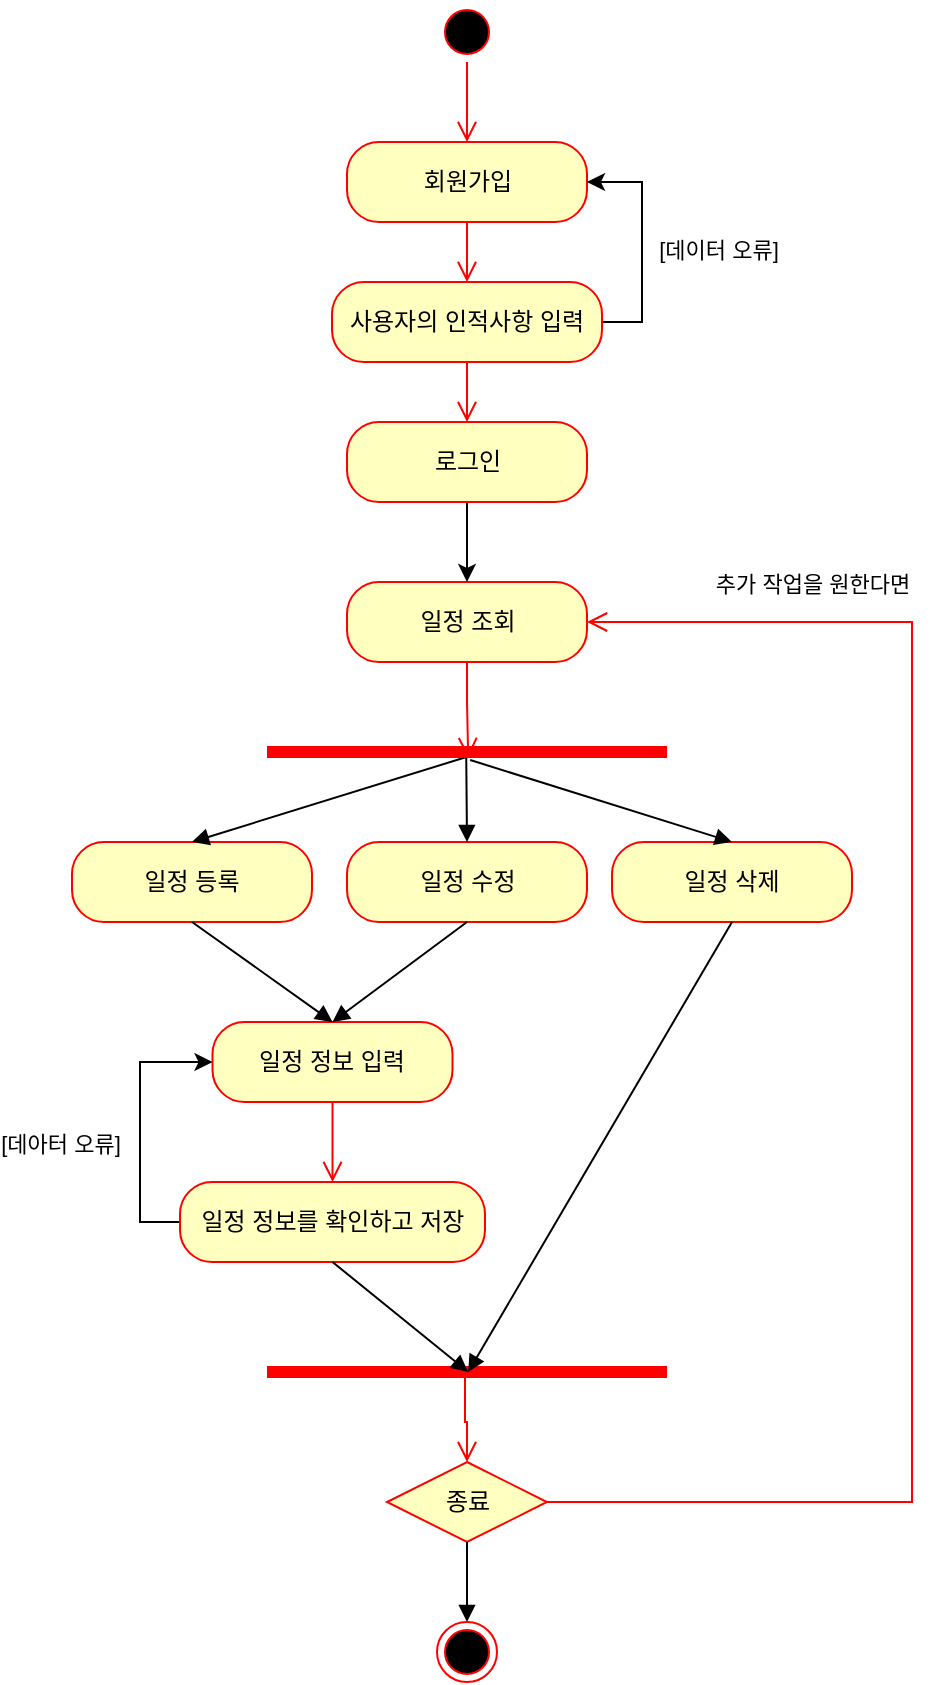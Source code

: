 <mxfile version="20.3.0" type="device"><diagram id="RXrd_4aiCp1oGgZ3deQS" name="페이지-1"><mxGraphModel dx="1422" dy="857" grid="1" gridSize="10" guides="1" tooltips="1" connect="1" arrows="1" fold="1" page="1" pageScale="1" pageWidth="827" pageHeight="1169" math="0" shadow="0"><root><mxCell id="0"/><mxCell id="1" parent="0"/><mxCell id="yGbS-I_JnnFC4D7ZHax1-1" value="" style="ellipse;html=1;shape=startState;fillColor=#000000;strokeColor=#ff0000;" parent="1" vertex="1"><mxGeometry x="422.5" y="60" width="30" height="30" as="geometry"/></mxCell><mxCell id="yGbS-I_JnnFC4D7ZHax1-2" value="" style="edgeStyle=orthogonalEdgeStyle;html=1;verticalAlign=bottom;endArrow=open;endSize=8;strokeColor=#ff0000;rounded=0;entryX=0.5;entryY=0;entryDx=0;entryDy=0;exitX=0.5;exitY=1;exitDx=0;exitDy=0;" parent="1" source="yGbS-I_JnnFC4D7ZHax1-1" target="yGbS-I_JnnFC4D7ZHax1-3" edge="1"><mxGeometry relative="1" as="geometry"><mxPoint x="437.5" y="150" as="targetPoint"/><mxPoint x="540" y="80" as="sourcePoint"/></mxGeometry></mxCell><mxCell id="yGbS-I_JnnFC4D7ZHax1-3" value="회원가입" style="rounded=1;whiteSpace=wrap;html=1;arcSize=40;fontColor=#000000;fillColor=#ffffc0;strokeColor=#ff0000;" parent="1" vertex="1"><mxGeometry x="377.5" y="130" width="120" height="40" as="geometry"/></mxCell><mxCell id="yGbS-I_JnnFC4D7ZHax1-4" value="" style="edgeStyle=orthogonalEdgeStyle;html=1;verticalAlign=bottom;endArrow=open;endSize=8;strokeColor=#ff0000;rounded=0;exitX=0.5;exitY=1;exitDx=0;exitDy=0;entryX=0.5;entryY=0;entryDx=0;entryDy=0;" parent="1" source="yGbS-I_JnnFC4D7ZHax1-3" target="yGbS-I_JnnFC4D7ZHax1-5" edge="1"><mxGeometry relative="1" as="geometry"><mxPoint x="480" y="200" as="targetPoint"/><mxPoint x="460" y="190" as="sourcePoint"/></mxGeometry></mxCell><mxCell id="yGbS-I_JnnFC4D7ZHax1-9" style="edgeStyle=orthogonalEdgeStyle;rounded=0;orthogonalLoop=1;jettySize=auto;html=1;exitX=1;exitY=0.5;exitDx=0;exitDy=0;entryX=1;entryY=0.5;entryDx=0;entryDy=0;" parent="1" source="yGbS-I_JnnFC4D7ZHax1-5" target="yGbS-I_JnnFC4D7ZHax1-3" edge="1"><mxGeometry relative="1" as="geometry"/></mxCell><mxCell id="yGbS-I_JnnFC4D7ZHax1-10" value="[데이터 오류]" style="edgeLabel;html=1;align=center;verticalAlign=middle;resizable=0;points=[];" parent="yGbS-I_JnnFC4D7ZHax1-9" vertex="1" connectable="0"><mxGeometry x="0.247" y="1" relative="1" as="geometry"><mxPoint x="39" y="17" as="offset"/></mxGeometry></mxCell><mxCell id="yGbS-I_JnnFC4D7ZHax1-5" value="사용자의 인적사항 입력" style="rounded=1;whiteSpace=wrap;html=1;arcSize=40;fontColor=#000000;fillColor=#ffffc0;strokeColor=#ff0000;" parent="1" vertex="1"><mxGeometry x="370" y="200" width="135" height="40" as="geometry"/></mxCell><mxCell id="yGbS-I_JnnFC4D7ZHax1-6" value="" style="edgeStyle=orthogonalEdgeStyle;html=1;verticalAlign=bottom;endArrow=open;endSize=8;strokeColor=#ff0000;rounded=0;exitX=0.5;exitY=1;exitDx=0;exitDy=0;entryX=0.5;entryY=0;entryDx=0;entryDy=0;" parent="1" source="yGbS-I_JnnFC4D7ZHax1-5" target="KJxb_IuOGRR7r5vj02xS-2" edge="1"><mxGeometry relative="1" as="geometry"><mxPoint x="510" y="280" as="targetPoint"/><mxPoint x="380" y="250" as="sourcePoint"/></mxGeometry></mxCell><mxCell id="yGbS-I_JnnFC4D7ZHax1-7" value="일정 조회" style="rounded=1;whiteSpace=wrap;html=1;arcSize=40;fontColor=#000000;fillColor=#ffffc0;strokeColor=#ff0000;" parent="1" vertex="1"><mxGeometry x="377.5" y="350" width="120" height="40" as="geometry"/></mxCell><mxCell id="yGbS-I_JnnFC4D7ZHax1-8" value="" style="edgeStyle=orthogonalEdgeStyle;html=1;verticalAlign=bottom;endArrow=open;endSize=8;strokeColor=#ff0000;rounded=0;exitX=0.5;exitY=1;exitDx=0;exitDy=0;entryX=0.503;entryY=0.8;entryDx=0;entryDy=0;entryPerimeter=0;" parent="1" source="yGbS-I_JnnFC4D7ZHax1-7" target="yGbS-I_JnnFC4D7ZHax1-45" edge="1"><mxGeometry relative="1" as="geometry"><mxPoint x="470" y="410" as="targetPoint"/></mxGeometry></mxCell><mxCell id="yGbS-I_JnnFC4D7ZHax1-15" value="일정 등록" style="rounded=1;whiteSpace=wrap;html=1;arcSize=40;fontColor=#000000;fillColor=#ffffc0;strokeColor=#ff0000;" parent="1" vertex="1"><mxGeometry x="240" y="480" width="120" height="40" as="geometry"/></mxCell><mxCell id="yGbS-I_JnnFC4D7ZHax1-17" value="일정 수정" style="rounded=1;whiteSpace=wrap;html=1;arcSize=40;fontColor=#000000;fillColor=#ffffc0;strokeColor=#ff0000;" parent="1" vertex="1"><mxGeometry x="377.5" y="480" width="120" height="40" as="geometry"/></mxCell><mxCell id="yGbS-I_JnnFC4D7ZHax1-21" value="일정 삭제" style="rounded=1;whiteSpace=wrap;html=1;arcSize=40;fontColor=#000000;fillColor=#ffffc0;strokeColor=#ff0000;" parent="1" vertex="1"><mxGeometry x="510" y="480" width="120" height="40" as="geometry"/></mxCell><mxCell id="yGbS-I_JnnFC4D7ZHax1-23" value="일정 정보 입력" style="rounded=1;whiteSpace=wrap;html=1;arcSize=40;fontColor=#000000;fillColor=#ffffc0;strokeColor=#ff0000;" parent="1" vertex="1"><mxGeometry x="310.25" y="570" width="120" height="40" as="geometry"/></mxCell><mxCell id="yGbS-I_JnnFC4D7ZHax1-26" value="" style="edgeStyle=orthogonalEdgeStyle;html=1;verticalAlign=bottom;endArrow=open;endSize=8;strokeColor=#ff0000;rounded=0;entryX=0.5;entryY=0;entryDx=0;entryDy=0;exitX=0.5;exitY=1;exitDx=0;exitDy=0;" parent="1" source="yGbS-I_JnnFC4D7ZHax1-23" target="yGbS-I_JnnFC4D7ZHax1-58" edge="1"><mxGeometry relative="1" as="geometry"><mxPoint x="417.5" y="650" as="targetPoint"/><mxPoint x="417.5" y="605" as="sourcePoint"/></mxGeometry></mxCell><mxCell id="yGbS-I_JnnFC4D7ZHax1-30" value="종료" style="rhombus;whiteSpace=wrap;html=1;fillColor=#ffffc0;strokeColor=#ff0000;" parent="1" vertex="1"><mxGeometry x="397.5" y="790" width="80" height="40" as="geometry"/></mxCell><mxCell id="yGbS-I_JnnFC4D7ZHax1-31" value="" style="edgeStyle=orthogonalEdgeStyle;html=1;align=left;verticalAlign=bottom;endArrow=open;endSize=8;strokeColor=#ff0000;rounded=0;entryX=1;entryY=0.5;entryDx=0;entryDy=0;exitX=1;exitY=0.5;exitDx=0;exitDy=0;" parent="1" source="yGbS-I_JnnFC4D7ZHax1-30" target="yGbS-I_JnnFC4D7ZHax1-7" edge="1"><mxGeometry relative="1" as="geometry"><mxPoint x="370" y="460" as="targetPoint"/><Array as="points"><mxPoint x="660" y="810"/><mxPoint x="660" y="370"/></Array><mxPoint x="480" y="800" as="sourcePoint"/></mxGeometry></mxCell><mxCell id="yGbS-I_JnnFC4D7ZHax1-49" value="추가 작업을 원한다면" style="edgeLabel;html=1;align=center;verticalAlign=middle;resizable=0;points=[];" parent="yGbS-I_JnnFC4D7ZHax1-31" vertex="1" connectable="0"><mxGeometry x="-0.132" y="-1" relative="1" as="geometry"><mxPoint x="-51" y="-301" as="offset"/></mxGeometry></mxCell><mxCell id="yGbS-I_JnnFC4D7ZHax1-41" value="" style="verticalAlign=bottom;endArrow=block;rounded=0;entryX=0.5;entryY=0;entryDx=0;entryDy=0;html=1;exitX=0.508;exitY=0.9;exitDx=0;exitDy=0;exitPerimeter=0;" parent="1" source="yGbS-I_JnnFC4D7ZHax1-45" target="yGbS-I_JnnFC4D7ZHax1-21" edge="1"><mxGeometry x="0.351" y="49" width="80" relative="1" as="geometry"><mxPoint x="460" y="560" as="sourcePoint"/><mxPoint x="532.5" y="680" as="targetPoint"/><mxPoint as="offset"/></mxGeometry></mxCell><mxCell id="yGbS-I_JnnFC4D7ZHax1-43" value="" style="verticalAlign=bottom;startArrow=none;startFill=0;endArrow=block;startSize=8;rounded=0;html=1;entryX=0.5;entryY=0;entryDx=0;entryDy=0;exitX=0.523;exitY=0.6;exitDx=0;exitDy=0;exitPerimeter=0;" parent="1" source="yGbS-I_JnnFC4D7ZHax1-45" target="yGbS-I_JnnFC4D7ZHax1-15" edge="1"><mxGeometry y="50" width="60" relative="1" as="geometry"><mxPoint x="460" y="560" as="sourcePoint"/><mxPoint x="522.5" y="680" as="targetPoint"/><mxPoint as="offset"/></mxGeometry></mxCell><mxCell id="yGbS-I_JnnFC4D7ZHax1-44" value="" style="html=1;verticalAlign=bottom;startArrow=none;startFill=0;endArrow=block;startSize=8;rounded=0;exitX=0.498;exitY=0.5;exitDx=0;exitDy=0;entryX=0.5;entryY=0;entryDx=0;entryDy=0;exitPerimeter=0;" parent="1" source="yGbS-I_JnnFC4D7ZHax1-45" target="yGbS-I_JnnFC4D7ZHax1-17" edge="1"><mxGeometry width="60" relative="1" as="geometry"><mxPoint x="460" y="560" as="sourcePoint"/><mxPoint x="522.5" y="680" as="targetPoint"/></mxGeometry></mxCell><mxCell id="yGbS-I_JnnFC4D7ZHax1-45" value="" style="shape=line;html=1;strokeWidth=6;strokeColor=#ff0000;" parent="1" vertex="1"><mxGeometry x="337.5" y="430" width="200" height="10" as="geometry"/></mxCell><mxCell id="yGbS-I_JnnFC4D7ZHax1-54" value="" style="html=1;verticalAlign=bottom;startArrow=none;startFill=0;endArrow=block;startSize=8;rounded=0;entryX=0.5;entryY=0;entryDx=0;entryDy=0;exitX=0.5;exitY=1;exitDx=0;exitDy=0;" parent="1" source="yGbS-I_JnnFC4D7ZHax1-30" target="yGbS-I_JnnFC4D7ZHax1-60" edge="1"><mxGeometry width="60" relative="1" as="geometry"><mxPoint x="240" y="830" as="sourcePoint"/><mxPoint x="438.1" y="865" as="targetPoint"/></mxGeometry></mxCell><mxCell id="MMCfnpOnADBLKlxpMWpR-6" style="edgeStyle=orthogonalEdgeStyle;rounded=0;orthogonalLoop=1;jettySize=auto;html=1;exitX=0;exitY=0.5;exitDx=0;exitDy=0;entryX=0;entryY=0.5;entryDx=0;entryDy=0;" edge="1" parent="1" source="yGbS-I_JnnFC4D7ZHax1-58" target="yGbS-I_JnnFC4D7ZHax1-23"><mxGeometry relative="1" as="geometry"/></mxCell><mxCell id="MMCfnpOnADBLKlxpMWpR-7" value="[데아터 오류]" style="edgeLabel;html=1;align=center;verticalAlign=middle;resizable=0;points=[];" vertex="1" connectable="0" parent="MMCfnpOnADBLKlxpMWpR-6"><mxGeometry x="-0.134" y="-3" relative="1" as="geometry"><mxPoint x="-43" as="offset"/></mxGeometry></mxCell><mxCell id="yGbS-I_JnnFC4D7ZHax1-58" value="일정 정보를 확인하고 저장" style="rounded=1;whiteSpace=wrap;html=1;arcSize=40;fontColor=#000000;fillColor=#ffffc0;strokeColor=#ff0000;" parent="1" vertex="1"><mxGeometry x="294" y="650" width="152.5" height="40" as="geometry"/></mxCell><mxCell id="yGbS-I_JnnFC4D7ZHax1-60" value="" style="ellipse;html=1;shape=endState;fillColor=#000000;strokeColor=#ff0000;" parent="1" vertex="1"><mxGeometry x="422.5" y="870" width="30" height="30" as="geometry"/></mxCell><mxCell id="KJxb_IuOGRR7r5vj02xS-3" style="edgeStyle=orthogonalEdgeStyle;rounded=0;orthogonalLoop=1;jettySize=auto;html=1;exitX=0.5;exitY=1;exitDx=0;exitDy=0;entryX=0.5;entryY=0;entryDx=0;entryDy=0;" parent="1" source="KJxb_IuOGRR7r5vj02xS-2" target="yGbS-I_JnnFC4D7ZHax1-7" edge="1"><mxGeometry relative="1" as="geometry"/></mxCell><mxCell id="KJxb_IuOGRR7r5vj02xS-2" value="로그인" style="rounded=1;whiteSpace=wrap;html=1;arcSize=40;fontColor=#000000;fillColor=#ffffc0;strokeColor=#ff0000;" parent="1" vertex="1"><mxGeometry x="377.5" y="270" width="120" height="40" as="geometry"/></mxCell><mxCell id="MMCfnpOnADBLKlxpMWpR-1" value="" style="shape=line;html=1;strokeWidth=6;strokeColor=#ff0000;" vertex="1" parent="1"><mxGeometry x="337.5" y="740" width="200" height="10" as="geometry"/></mxCell><mxCell id="MMCfnpOnADBLKlxpMWpR-2" value="" style="edgeStyle=orthogonalEdgeStyle;html=1;verticalAlign=bottom;endArrow=open;endSize=8;strokeColor=#ff0000;rounded=0;exitX=0.495;exitY=0.5;exitDx=0;exitDy=0;exitPerimeter=0;entryX=0.5;entryY=0;entryDx=0;entryDy=0;" edge="1" source="MMCfnpOnADBLKlxpMWpR-1" parent="1" target="yGbS-I_JnnFC4D7ZHax1-30"><mxGeometry relative="1" as="geometry"><mxPoint x="510" y="770" as="targetPoint"/></mxGeometry></mxCell><mxCell id="MMCfnpOnADBLKlxpMWpR-5" value="" style="verticalAlign=bottom;endArrow=block;rounded=0;entryX=0.503;entryY=0.5;entryDx=0;entryDy=0;html=1;exitX=0.5;exitY=1;exitDx=0;exitDy=0;entryPerimeter=0;" edge="1" parent="1" source="yGbS-I_JnnFC4D7ZHax1-21" target="MMCfnpOnADBLKlxpMWpR-1"><mxGeometry x="0.351" y="49" width="80" relative="1" as="geometry"><mxPoint x="449.1" y="449" as="sourcePoint"/><mxPoint x="560" y="490" as="targetPoint"/><mxPoint as="offset"/></mxGeometry></mxCell><mxCell id="MMCfnpOnADBLKlxpMWpR-9" value="" style="verticalAlign=bottom;startArrow=none;startFill=0;endArrow=block;startSize=8;rounded=0;html=1;entryX=0.5;entryY=0;entryDx=0;entryDy=0;exitX=0.5;exitY=1;exitDx=0;exitDy=0;" edge="1" parent="1" source="yGbS-I_JnnFC4D7ZHax1-15" target="yGbS-I_JnnFC4D7ZHax1-23"><mxGeometry y="50" width="60" relative="1" as="geometry"><mxPoint x="290.1" y="520" as="sourcePoint"/><mxPoint x="84" y="564" as="targetPoint"/><mxPoint as="offset"/></mxGeometry></mxCell><mxCell id="MMCfnpOnADBLKlxpMWpR-10" value="" style="verticalAlign=bottom;startArrow=none;startFill=0;endArrow=block;startSize=8;rounded=0;html=1;entryX=0.5;entryY=0;entryDx=0;entryDy=0;exitX=0.5;exitY=1;exitDx=0;exitDy=0;" edge="1" parent="1" source="yGbS-I_JnnFC4D7ZHax1-17" target="yGbS-I_JnnFC4D7ZHax1-23"><mxGeometry y="50" width="60" relative="1" as="geometry"><mxPoint x="300" y="530" as="sourcePoint"/><mxPoint x="364" y="594.5" as="targetPoint"/><mxPoint as="offset"/></mxGeometry></mxCell><mxCell id="MMCfnpOnADBLKlxpMWpR-12" value="" style="verticalAlign=bottom;startArrow=none;startFill=0;endArrow=block;startSize=8;rounded=0;html=1;entryX=0.503;entryY=0.5;entryDx=0;entryDy=0;exitX=0.5;exitY=1;exitDx=0;exitDy=0;entryPerimeter=0;" edge="1" parent="1" source="yGbS-I_JnnFC4D7ZHax1-58" target="MMCfnpOnADBLKlxpMWpR-1"><mxGeometry y="50" width="60" relative="1" as="geometry"><mxPoint x="246" y="530" as="sourcePoint"/><mxPoint x="310" y="594.5" as="targetPoint"/><mxPoint as="offset"/></mxGeometry></mxCell></root></mxGraphModel></diagram></mxfile>